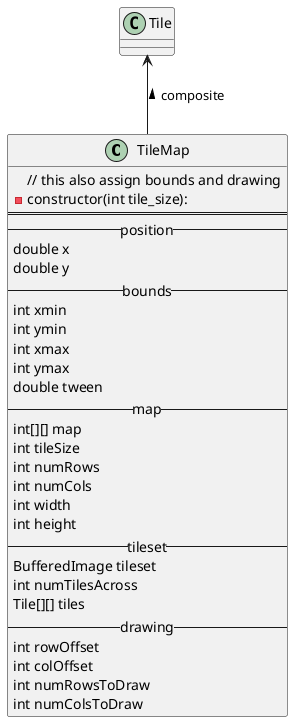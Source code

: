 @startuml
class TileMap {
// this also assign bounds and drawing
- constructor(int tile_size):
==
--position--
double x
double y
--bounds--
int xmin
int ymin
int xmax
int ymax
double tween
--map--
int[][] map
int tileSize
int numRows
int numCols
int width
int height
--tileset--
BufferedImage tileset
int numTilesAcross
Tile[][] tiles
--drawing--
int rowOffset
int colOffset
int numRowsToDraw
int numColsToDraw
}
Tile <-- TileMap : composite <
@enduml